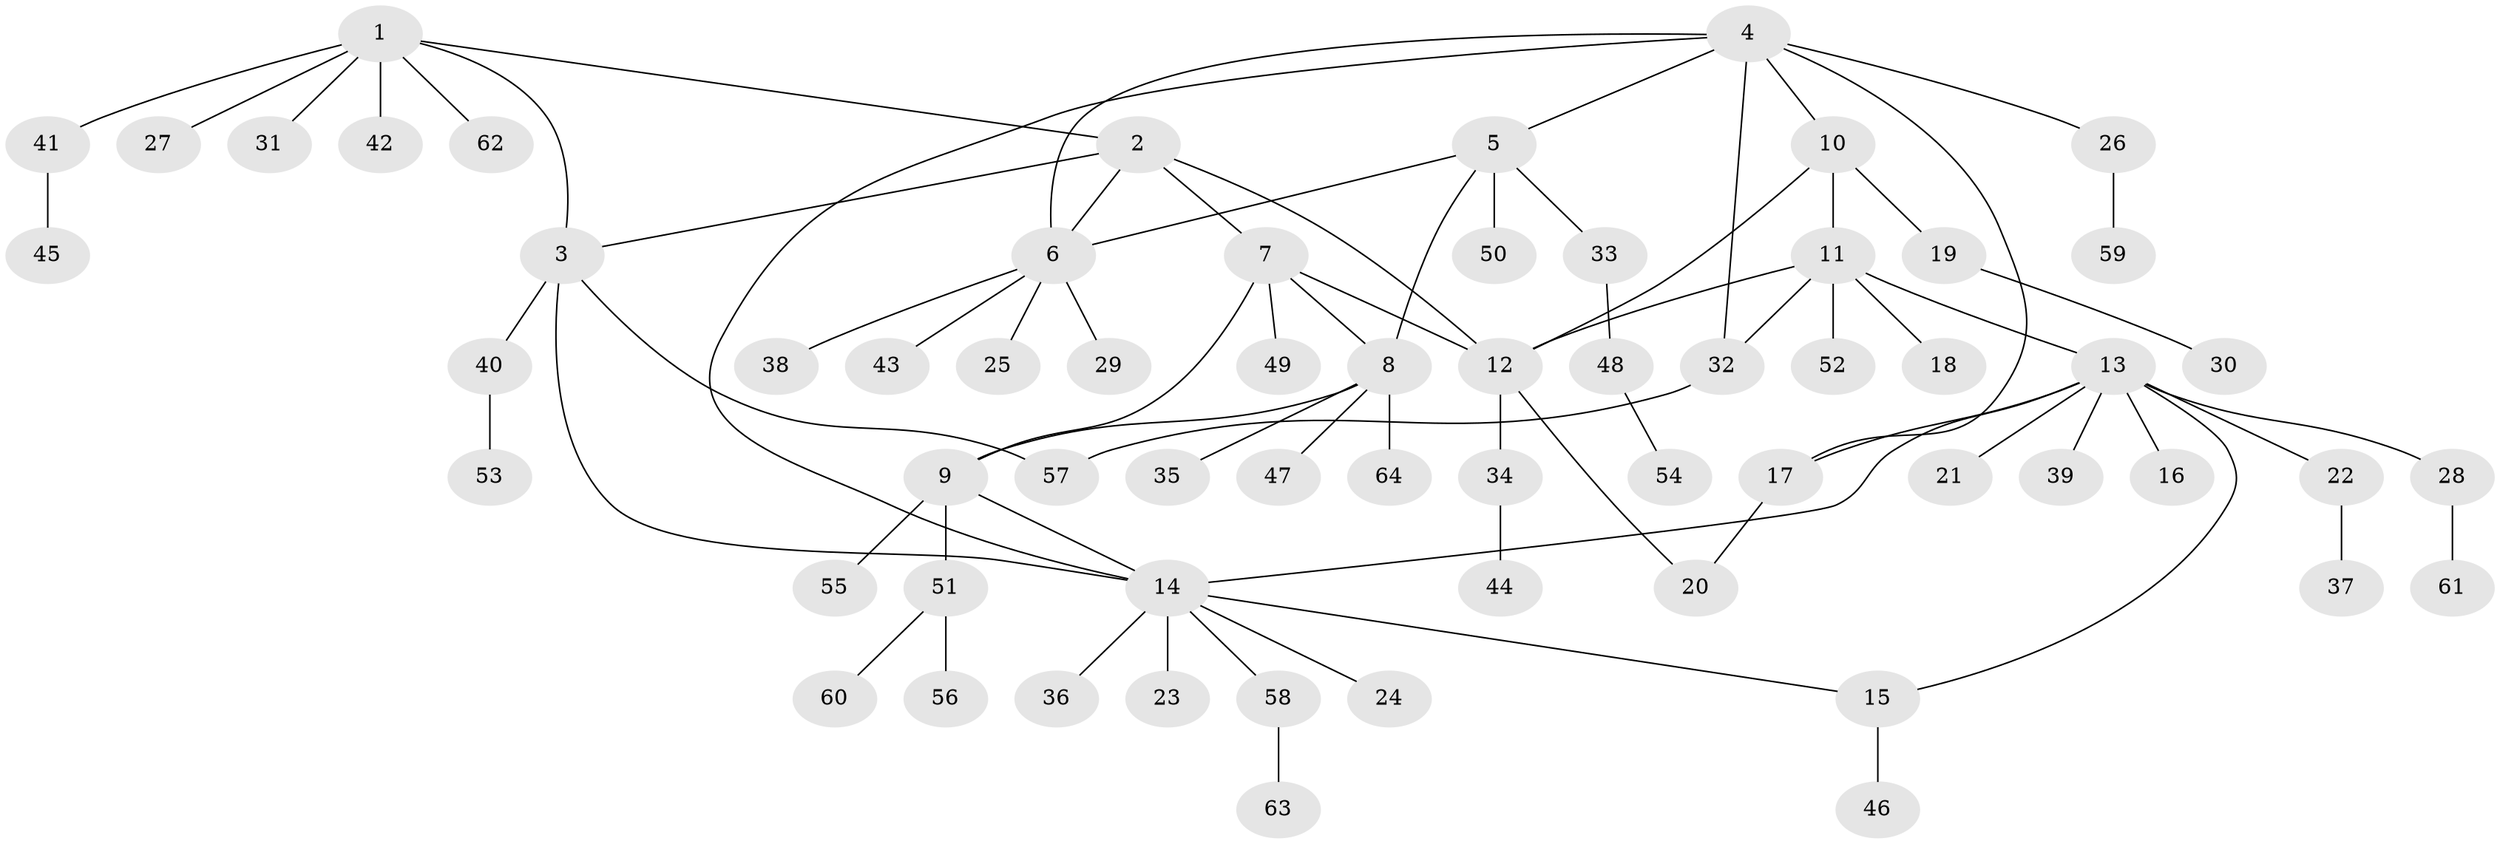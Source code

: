 // Generated by graph-tools (version 1.1) at 2025/16/03/09/25 04:16:09]
// undirected, 64 vertices, 78 edges
graph export_dot {
graph [start="1"]
  node [color=gray90,style=filled];
  1;
  2;
  3;
  4;
  5;
  6;
  7;
  8;
  9;
  10;
  11;
  12;
  13;
  14;
  15;
  16;
  17;
  18;
  19;
  20;
  21;
  22;
  23;
  24;
  25;
  26;
  27;
  28;
  29;
  30;
  31;
  32;
  33;
  34;
  35;
  36;
  37;
  38;
  39;
  40;
  41;
  42;
  43;
  44;
  45;
  46;
  47;
  48;
  49;
  50;
  51;
  52;
  53;
  54;
  55;
  56;
  57;
  58;
  59;
  60;
  61;
  62;
  63;
  64;
  1 -- 2;
  1 -- 3;
  1 -- 27;
  1 -- 31;
  1 -- 41;
  1 -- 42;
  1 -- 62;
  2 -- 3;
  2 -- 6;
  2 -- 7;
  2 -- 12;
  3 -- 14;
  3 -- 40;
  3 -- 57;
  4 -- 5;
  4 -- 6;
  4 -- 10;
  4 -- 14;
  4 -- 17;
  4 -- 26;
  4 -- 32;
  5 -- 6;
  5 -- 8;
  5 -- 33;
  5 -- 50;
  6 -- 25;
  6 -- 29;
  6 -- 38;
  6 -- 43;
  7 -- 8;
  7 -- 9;
  7 -- 12;
  7 -- 49;
  8 -- 9;
  8 -- 35;
  8 -- 47;
  8 -- 64;
  9 -- 14;
  9 -- 51;
  9 -- 55;
  10 -- 11;
  10 -- 12;
  10 -- 19;
  11 -- 12;
  11 -- 13;
  11 -- 18;
  11 -- 32;
  11 -- 52;
  12 -- 20;
  12 -- 34;
  13 -- 14;
  13 -- 15;
  13 -- 16;
  13 -- 17;
  13 -- 21;
  13 -- 22;
  13 -- 28;
  13 -- 39;
  14 -- 15;
  14 -- 23;
  14 -- 24;
  14 -- 36;
  14 -- 58;
  15 -- 46;
  17 -- 20;
  19 -- 30;
  22 -- 37;
  26 -- 59;
  28 -- 61;
  32 -- 57;
  33 -- 48;
  34 -- 44;
  40 -- 53;
  41 -- 45;
  48 -- 54;
  51 -- 56;
  51 -- 60;
  58 -- 63;
}
